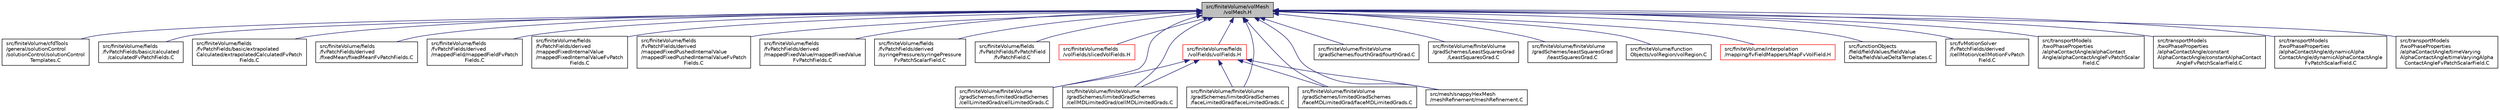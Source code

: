 digraph "src/finiteVolume/volMesh/volMesh.H"
{
  bgcolor="transparent";
  edge [fontname="Helvetica",fontsize="10",labelfontname="Helvetica",labelfontsize="10"];
  node [fontname="Helvetica",fontsize="10",shape=record];
  Node284 [label="src/finiteVolume/volMesh\l/volMesh.H",height=0.2,width=0.4,color="black", fillcolor="grey75", style="filled", fontcolor="black"];
  Node284 -> Node285 [dir="back",color="midnightblue",fontsize="10",style="solid",fontname="Helvetica"];
  Node285 [label="src/finiteVolume/cfdTools\l/general/solutionControl\l/solutionControl/solutionControl\lTemplates.C",height=0.2,width=0.4,color="black",URL="$a01466.html"];
  Node284 -> Node286 [dir="back",color="midnightblue",fontsize="10",style="solid",fontname="Helvetica"];
  Node286 [label="src/finiteVolume/fields\l/fvPatchFields/basic/calculated\l/calculatedFvPatchFields.C",height=0.2,width=0.4,color="black",URL="$a01541.html"];
  Node284 -> Node287 [dir="back",color="midnightblue",fontsize="10",style="solid",fontname="Helvetica"];
  Node287 [label="src/finiteVolume/fields\l/fvPatchFields/basic/extrapolated\lCalculated/extrapolatedCalculatedFvPatch\lFields.C",height=0.2,width=0.4,color="black",URL="$a01586.html"];
  Node284 -> Node288 [dir="back",color="midnightblue",fontsize="10",style="solid",fontname="Helvetica"];
  Node288 [label="src/finiteVolume/fields\l/fvPatchFields/derived\l/fixedMean/fixedMeanFvPatchFields.C",height=0.2,width=0.4,color="black",URL="$a02054.html"];
  Node284 -> Node289 [dir="back",color="midnightblue",fontsize="10",style="solid",fontname="Helvetica"];
  Node289 [label="src/finiteVolume/fields\l/fvPatchFields/derived\l/mappedField/mappedFieldFvPatch\lFields.C",height=0.2,width=0.4,color="black",URL="$a02171.html"];
  Node284 -> Node290 [dir="back",color="midnightblue",fontsize="10",style="solid",fontname="Helvetica"];
  Node290 [label="src/finiteVolume/fields\l/fvPatchFields/derived\l/mappedFixedInternalValue\l/mappedFixedInternalValueFvPatch\lFields.C",height=0.2,width=0.4,color="black",URL="$a02192.html"];
  Node284 -> Node291 [dir="back",color="midnightblue",fontsize="10",style="solid",fontname="Helvetica"];
  Node291 [label="src/finiteVolume/fields\l/fvPatchFields/derived\l/mappedFixedPushedInternalValue\l/mappedFixedPushedInternalValueFvPatch\lFields.C",height=0.2,width=0.4,color="black",URL="$a02207.html"];
  Node284 -> Node292 [dir="back",color="midnightblue",fontsize="10",style="solid",fontname="Helvetica"];
  Node292 [label="src/finiteVolume/fields\l/fvPatchFields/derived\l/mappedFixedValue/mappedFixedValue\lFvPatchFields.C",height=0.2,width=0.4,color="black",URL="$a02222.html"];
  Node284 -> Node293 [dir="back",color="midnightblue",fontsize="10",style="solid",fontname="Helvetica"];
  Node293 [label="src/finiteVolume/fields\l/fvPatchFields/derived\l/syringePressure/syringePressure\lFvPatchScalarField.C",height=0.2,width=0.4,color="black",URL="$a02429.html"];
  Node284 -> Node294 [dir="back",color="midnightblue",fontsize="10",style="solid",fontname="Helvetica"];
  Node294 [label="src/finiteVolume/fields\l/fvPatchFields/fvPatchField\l/fvPatchField.C",height=0.2,width=0.4,color="black",URL="$a02624.html"];
  Node284 -> Node295 [dir="back",color="midnightblue",fontsize="10",style="solid",fontname="Helvetica"];
  Node295 [label="src/finiteVolume/fields\l/volFields/slicedVolFields.H",height=0.2,width=0.4,color="red",URL="$a02903.html"];
  Node284 -> Node312 [dir="back",color="midnightblue",fontsize="10",style="solid",fontname="Helvetica"];
  Node312 [label="src/finiteVolume/fields\l/volFields/volFields.H",height=0.2,width=0.4,color="red",URL="$a02912.html"];
  Node312 -> Node484 [dir="back",color="midnightblue",fontsize="10",style="solid",fontname="Helvetica"];
  Node484 [label="src/finiteVolume/finiteVolume\l/gradSchemes/limitedGradSchemes\l/cellLimitedGrad/cellLimitedGrads.C",height=0.2,width=0.4,color="black",URL="$a03332.html"];
  Node312 -> Node485 [dir="back",color="midnightblue",fontsize="10",style="solid",fontname="Helvetica"];
  Node485 [label="src/finiteVolume/finiteVolume\l/gradSchemes/limitedGradSchemes\l/cellMDLimitedGrad/cellMDLimitedGrads.C",height=0.2,width=0.4,color="black",URL="$a03338.html"];
  Node312 -> Node486 [dir="back",color="midnightblue",fontsize="10",style="solid",fontname="Helvetica"];
  Node486 [label="src/finiteVolume/finiteVolume\l/gradSchemes/limitedGradSchemes\l/faceLimitedGrad/faceLimitedGrads.C",height=0.2,width=0.4,color="black",URL="$a03344.html"];
  Node312 -> Node487 [dir="back",color="midnightblue",fontsize="10",style="solid",fontname="Helvetica"];
  Node487 [label="src/finiteVolume/finiteVolume\l/gradSchemes/limitedGradSchemes\l/faceMDLimitedGrad/faceMDLimitedGrads.C",height=0.2,width=0.4,color="black",URL="$a03350.html"];
  Node312 -> Node1092 [dir="back",color="midnightblue",fontsize="10",style="solid",fontname="Helvetica"];
  Node1092 [label="src/mesh/snappyHexMesh\l/meshRefinement/meshRefinement.C",height=0.2,width=0.4,color="black",URL="$a07733.html"];
  Node284 -> Node1336 [dir="back",color="midnightblue",fontsize="10",style="solid",fontname="Helvetica"];
  Node1336 [label="src/finiteVolume/finiteVolume\l/gradSchemes/fourthGrad/fourthGrad.C",height=0.2,width=0.4,color="black",URL="$a03266.html"];
  Node284 -> Node656 [dir="back",color="midnightblue",fontsize="10",style="solid",fontname="Helvetica"];
  Node656 [label="src/finiteVolume/finiteVolume\l/gradSchemes/LeastSquaresGrad\l/LeastSquaresGrad.C",height=0.2,width=0.4,color="black",URL="$a03293.html"];
  Node284 -> Node1339 [dir="back",color="midnightblue",fontsize="10",style="solid",fontname="Helvetica"];
  Node1339 [label="src/finiteVolume/finiteVolume\l/gradSchemes/leastSquaresGrad\l/leastSquaresGrad.C",height=0.2,width=0.4,color="black",URL="$a03311.html"];
  Node284 -> Node484 [dir="back",color="midnightblue",fontsize="10",style="solid",fontname="Helvetica"];
  Node284 -> Node485 [dir="back",color="midnightblue",fontsize="10",style="solid",fontname="Helvetica"];
  Node284 -> Node486 [dir="back",color="midnightblue",fontsize="10",style="solid",fontname="Helvetica"];
  Node284 -> Node487 [dir="back",color="midnightblue",fontsize="10",style="solid",fontname="Helvetica"];
  Node284 -> Node1764 [dir="back",color="midnightblue",fontsize="10",style="solid",fontname="Helvetica"];
  Node1764 [label="src/finiteVolume/function\lObjects/volRegion/volRegion.C",height=0.2,width=0.4,color="black",URL="$a03446.html"];
  Node284 -> Node1765 [dir="back",color="midnightblue",fontsize="10",style="solid",fontname="Helvetica"];
  Node1765 [label="src/finiteVolume/interpolation\l/mapping/fvFieldMappers/MapFvVolField.H",height=0.2,width=0.4,color="red",URL="$a04058.html",tooltip="Map volume internal field on topology change. This is a partial template specialisation, see MapGeometricFields. "];
  Node284 -> Node1768 [dir="back",color="midnightblue",fontsize="10",style="solid",fontname="Helvetica"];
  Node1768 [label="src/functionObjects\l/field/fieldValues/fieldValue\lDelta/fieldValueDeltaTemplates.C",height=0.2,width=0.4,color="black",URL="$a04646.html"];
  Node284 -> Node1769 [dir="back",color="midnightblue",fontsize="10",style="solid",fontname="Helvetica"];
  Node1769 [label="src/fvMotionSolver\l/fvPatchFields/derived\l/cellMotion/cellMotionFvPatch\lField.C",height=0.2,width=0.4,color="black",URL="$a05075.html"];
  Node284 -> Node1092 [dir="back",color="midnightblue",fontsize="10",style="solid",fontname="Helvetica"];
  Node284 -> Node1770 [dir="back",color="midnightblue",fontsize="10",style="solid",fontname="Helvetica"];
  Node1770 [label="src/transportModels\l/twoPhaseProperties\l/alphaContactAngle/alphaContact\lAngle/alphaContactAngleFvPatchScalar\lField.C",height=0.2,width=0.4,color="black",URL="$a42071.html"];
  Node284 -> Node1309 [dir="back",color="midnightblue",fontsize="10",style="solid",fontname="Helvetica"];
  Node1309 [label="src/transportModels\l/twoPhaseProperties\l/alphaContactAngle/constant\lAlphaContactAngle/constantAlphaContact\lAngleFvPatchScalarField.C",height=0.2,width=0.4,color="black",URL="$a17381.html"];
  Node284 -> Node1311 [dir="back",color="midnightblue",fontsize="10",style="solid",fontname="Helvetica"];
  Node1311 [label="src/transportModels\l/twoPhaseProperties\l/alphaContactAngle/dynamicAlpha\lContactAngle/dynamicAlphaContactAngle\lFvPatchScalarField.C",height=0.2,width=0.4,color="black",URL="$a17387.html"];
  Node284 -> Node1315 [dir="back",color="midnightblue",fontsize="10",style="solid",fontname="Helvetica"];
  Node1315 [label="src/transportModels\l/twoPhaseProperties\l/alphaContactAngle/timeVarying\lAlphaContactAngle/timeVaryingAlpha\lContactAngleFvPatchScalarField.C",height=0.2,width=0.4,color="black",URL="$a17399.html"];
}
